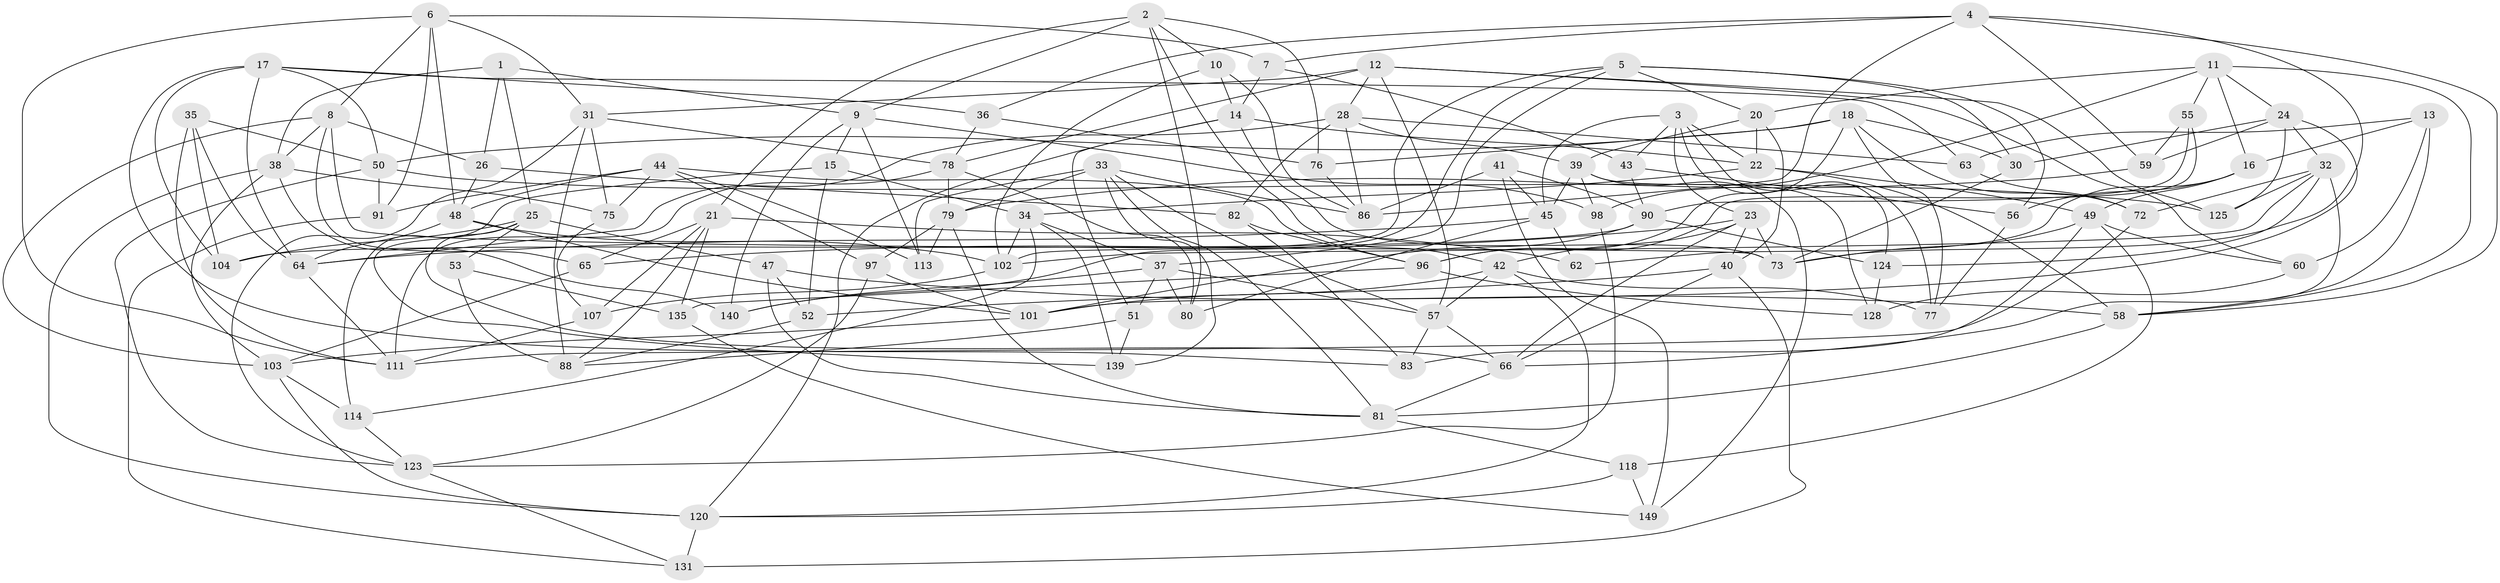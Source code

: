 // original degree distribution, {4: 1.0}
// Generated by graph-tools (version 1.1) at 2025/42/03/06/25 10:42:22]
// undirected, 97 vertices, 243 edges
graph export_dot {
graph [start="1"]
  node [color=gray90,style=filled];
  1;
  2 [super="+132"];
  3 [super="+92"];
  4 [super="+142"];
  5 [super="+95"];
  6 [super="+85"];
  7;
  8 [super="+112"];
  9 [super="+148"];
  10;
  11 [super="+19"];
  12 [super="+94"];
  13;
  14 [super="+106"];
  15;
  16 [super="+29"];
  17 [super="+27"];
  18 [super="+54"];
  20 [super="+89"];
  21 [super="+100"];
  22 [super="+117"];
  23 [super="+74"];
  24 [super="+70"];
  25 [super="+119"];
  26;
  28 [super="+133"];
  30;
  31 [super="+134"];
  32 [super="+127"];
  33 [super="+68"];
  34 [super="+105"];
  35;
  36;
  37 [super="+61"];
  38 [super="+122"];
  39 [super="+71"];
  40 [super="+46"];
  41;
  42 [super="+129"];
  43;
  44 [super="+136"];
  45 [super="+115"];
  47;
  48 [super="+99"];
  49 [super="+67"];
  50 [super="+69"];
  51;
  52;
  53;
  55;
  56;
  57 [super="+108"];
  58 [super="+116"];
  59;
  60;
  62;
  63;
  64 [super="+121"];
  65;
  66 [super="+137"];
  72;
  73 [super="+84"];
  75;
  76;
  77;
  78 [super="+130"];
  79 [super="+93"];
  80;
  81 [super="+146"];
  82;
  83;
  86 [super="+87"];
  88 [super="+110"];
  90 [super="+126"];
  91;
  96 [super="+138"];
  97;
  98;
  101 [super="+143"];
  102 [super="+145"];
  103 [super="+109"];
  104;
  107;
  111 [super="+141"];
  113;
  114;
  118;
  120 [super="+144"];
  123 [super="+147"];
  124;
  125;
  128;
  131;
  135;
  139;
  140;
  149;
  1 -- 26;
  1 -- 38;
  1 -- 9;
  1 -- 25;
  2 -- 9;
  2 -- 76;
  2 -- 10;
  2 -- 80;
  2 -- 42;
  2 -- 21;
  3 -- 124;
  3 -- 43;
  3 -- 23;
  3 -- 45;
  3 -- 77;
  3 -- 22;
  4 -- 7;
  4 -- 36;
  4 -- 59;
  4 -- 73;
  4 -- 86;
  4 -- 58;
  5 -- 30;
  5 -- 37;
  5 -- 20;
  5 -- 56;
  5 -- 140;
  5 -- 102;
  6 -- 8;
  6 -- 7;
  6 -- 48;
  6 -- 91;
  6 -- 111;
  6 -- 31;
  7 -- 43;
  7 -- 14;
  8 -- 38;
  8 -- 103;
  8 -- 65;
  8 -- 26;
  8 -- 73;
  9 -- 140;
  9 -- 98;
  9 -- 113;
  9 -- 15;
  10 -- 14;
  10 -- 102;
  10 -- 86;
  11 -- 24;
  11 -- 20;
  11 -- 98;
  11 -- 16;
  11 -- 58;
  11 -- 55;
  12 -- 125;
  12 -- 31;
  12 -- 28;
  12 -- 60;
  12 -- 57;
  12 -- 78;
  13 -- 63;
  13 -- 60;
  13 -- 58;
  13 -- 16;
  14 -- 120;
  14 -- 51;
  14 -- 22;
  14 -- 73;
  15 -- 52;
  15 -- 114;
  15 -- 34;
  16 -- 62 [weight=2];
  16 -- 56;
  16 -- 49;
  17 -- 83;
  17 -- 50;
  17 -- 36;
  17 -- 64;
  17 -- 104;
  17 -- 63;
  18 -- 96;
  18 -- 30;
  18 -- 76;
  18 -- 72;
  18 -- 77;
  18 -- 50;
  20 -- 40 [weight=2];
  20 -- 22;
  20 -- 39;
  21 -- 107;
  21 -- 62;
  21 -- 65;
  21 -- 135;
  21 -- 88;
  22 -- 34;
  22 -- 49;
  22 -- 58;
  23 -- 73;
  23 -- 40;
  23 -- 65;
  23 -- 66;
  23 -- 42;
  24 -- 30;
  24 -- 32;
  24 -- 125;
  24 -- 59;
  24 -- 101;
  25 -- 53;
  25 -- 139;
  25 -- 47;
  25 -- 104;
  25 -- 66;
  26 -- 82;
  26 -- 48;
  28 -- 63;
  28 -- 64;
  28 -- 82;
  28 -- 86;
  28 -- 39;
  30 -- 73;
  31 -- 75;
  31 -- 88;
  31 -- 123;
  31 -- 78;
  32 -- 125;
  32 -- 72;
  32 -- 124;
  32 -- 102;
  32 -- 66;
  33 -- 86;
  33 -- 79;
  33 -- 81;
  33 -- 139;
  33 -- 113;
  33 -- 57;
  34 -- 114;
  34 -- 37;
  34 -- 139;
  34 -- 102;
  35 -- 104;
  35 -- 50;
  35 -- 64;
  35 -- 111;
  36 -- 78;
  36 -- 76;
  37 -- 51;
  37 -- 140;
  37 -- 80;
  37 -- 57;
  38 -- 140;
  38 -- 120;
  38 -- 75;
  38 -- 103;
  39 -- 149;
  39 -- 98;
  39 -- 128;
  39 -- 45;
  40 -- 52;
  40 -- 131;
  40 -- 66;
  41 -- 149;
  41 -- 86;
  41 -- 90;
  41 -- 45;
  42 -- 77;
  42 -- 101;
  42 -- 120;
  42 -- 57;
  43 -- 90;
  43 -- 56;
  44 -- 113;
  44 -- 97;
  44 -- 96;
  44 -- 91;
  44 -- 75;
  44 -- 48;
  45 -- 62;
  45 -- 64;
  45 -- 80;
  47 -- 52;
  47 -- 58;
  47 -- 81;
  48 -- 101;
  48 -- 64;
  48 -- 102;
  49 -- 118;
  49 -- 73;
  49 -- 83;
  49 -- 60;
  50 -- 91;
  50 -- 125;
  50 -- 123;
  51 -- 139;
  51 -- 88;
  52 -- 88;
  53 -- 135;
  53 -- 88 [weight=2];
  55 -- 59;
  55 -- 96;
  55 -- 90;
  56 -- 77;
  57 -- 66;
  57 -- 83;
  58 -- 81;
  59 -- 79;
  60 -- 128;
  63 -- 72;
  64 -- 111;
  65 -- 103;
  66 -- 81;
  72 -- 111;
  75 -- 107;
  76 -- 86;
  78 -- 80;
  78 -- 111;
  78 -- 79;
  79 -- 97;
  79 -- 81;
  79 -- 113;
  81 -- 118;
  82 -- 83;
  82 -- 96;
  90 -- 124;
  90 -- 104;
  90 -- 101;
  91 -- 131;
  96 -- 128;
  96 -- 135;
  97 -- 101;
  97 -- 123;
  98 -- 123;
  101 -- 103;
  102 -- 107;
  103 -- 120;
  103 -- 114;
  107 -- 111;
  114 -- 123;
  118 -- 149;
  118 -- 120;
  120 -- 131;
  123 -- 131;
  124 -- 128;
  135 -- 149;
}
